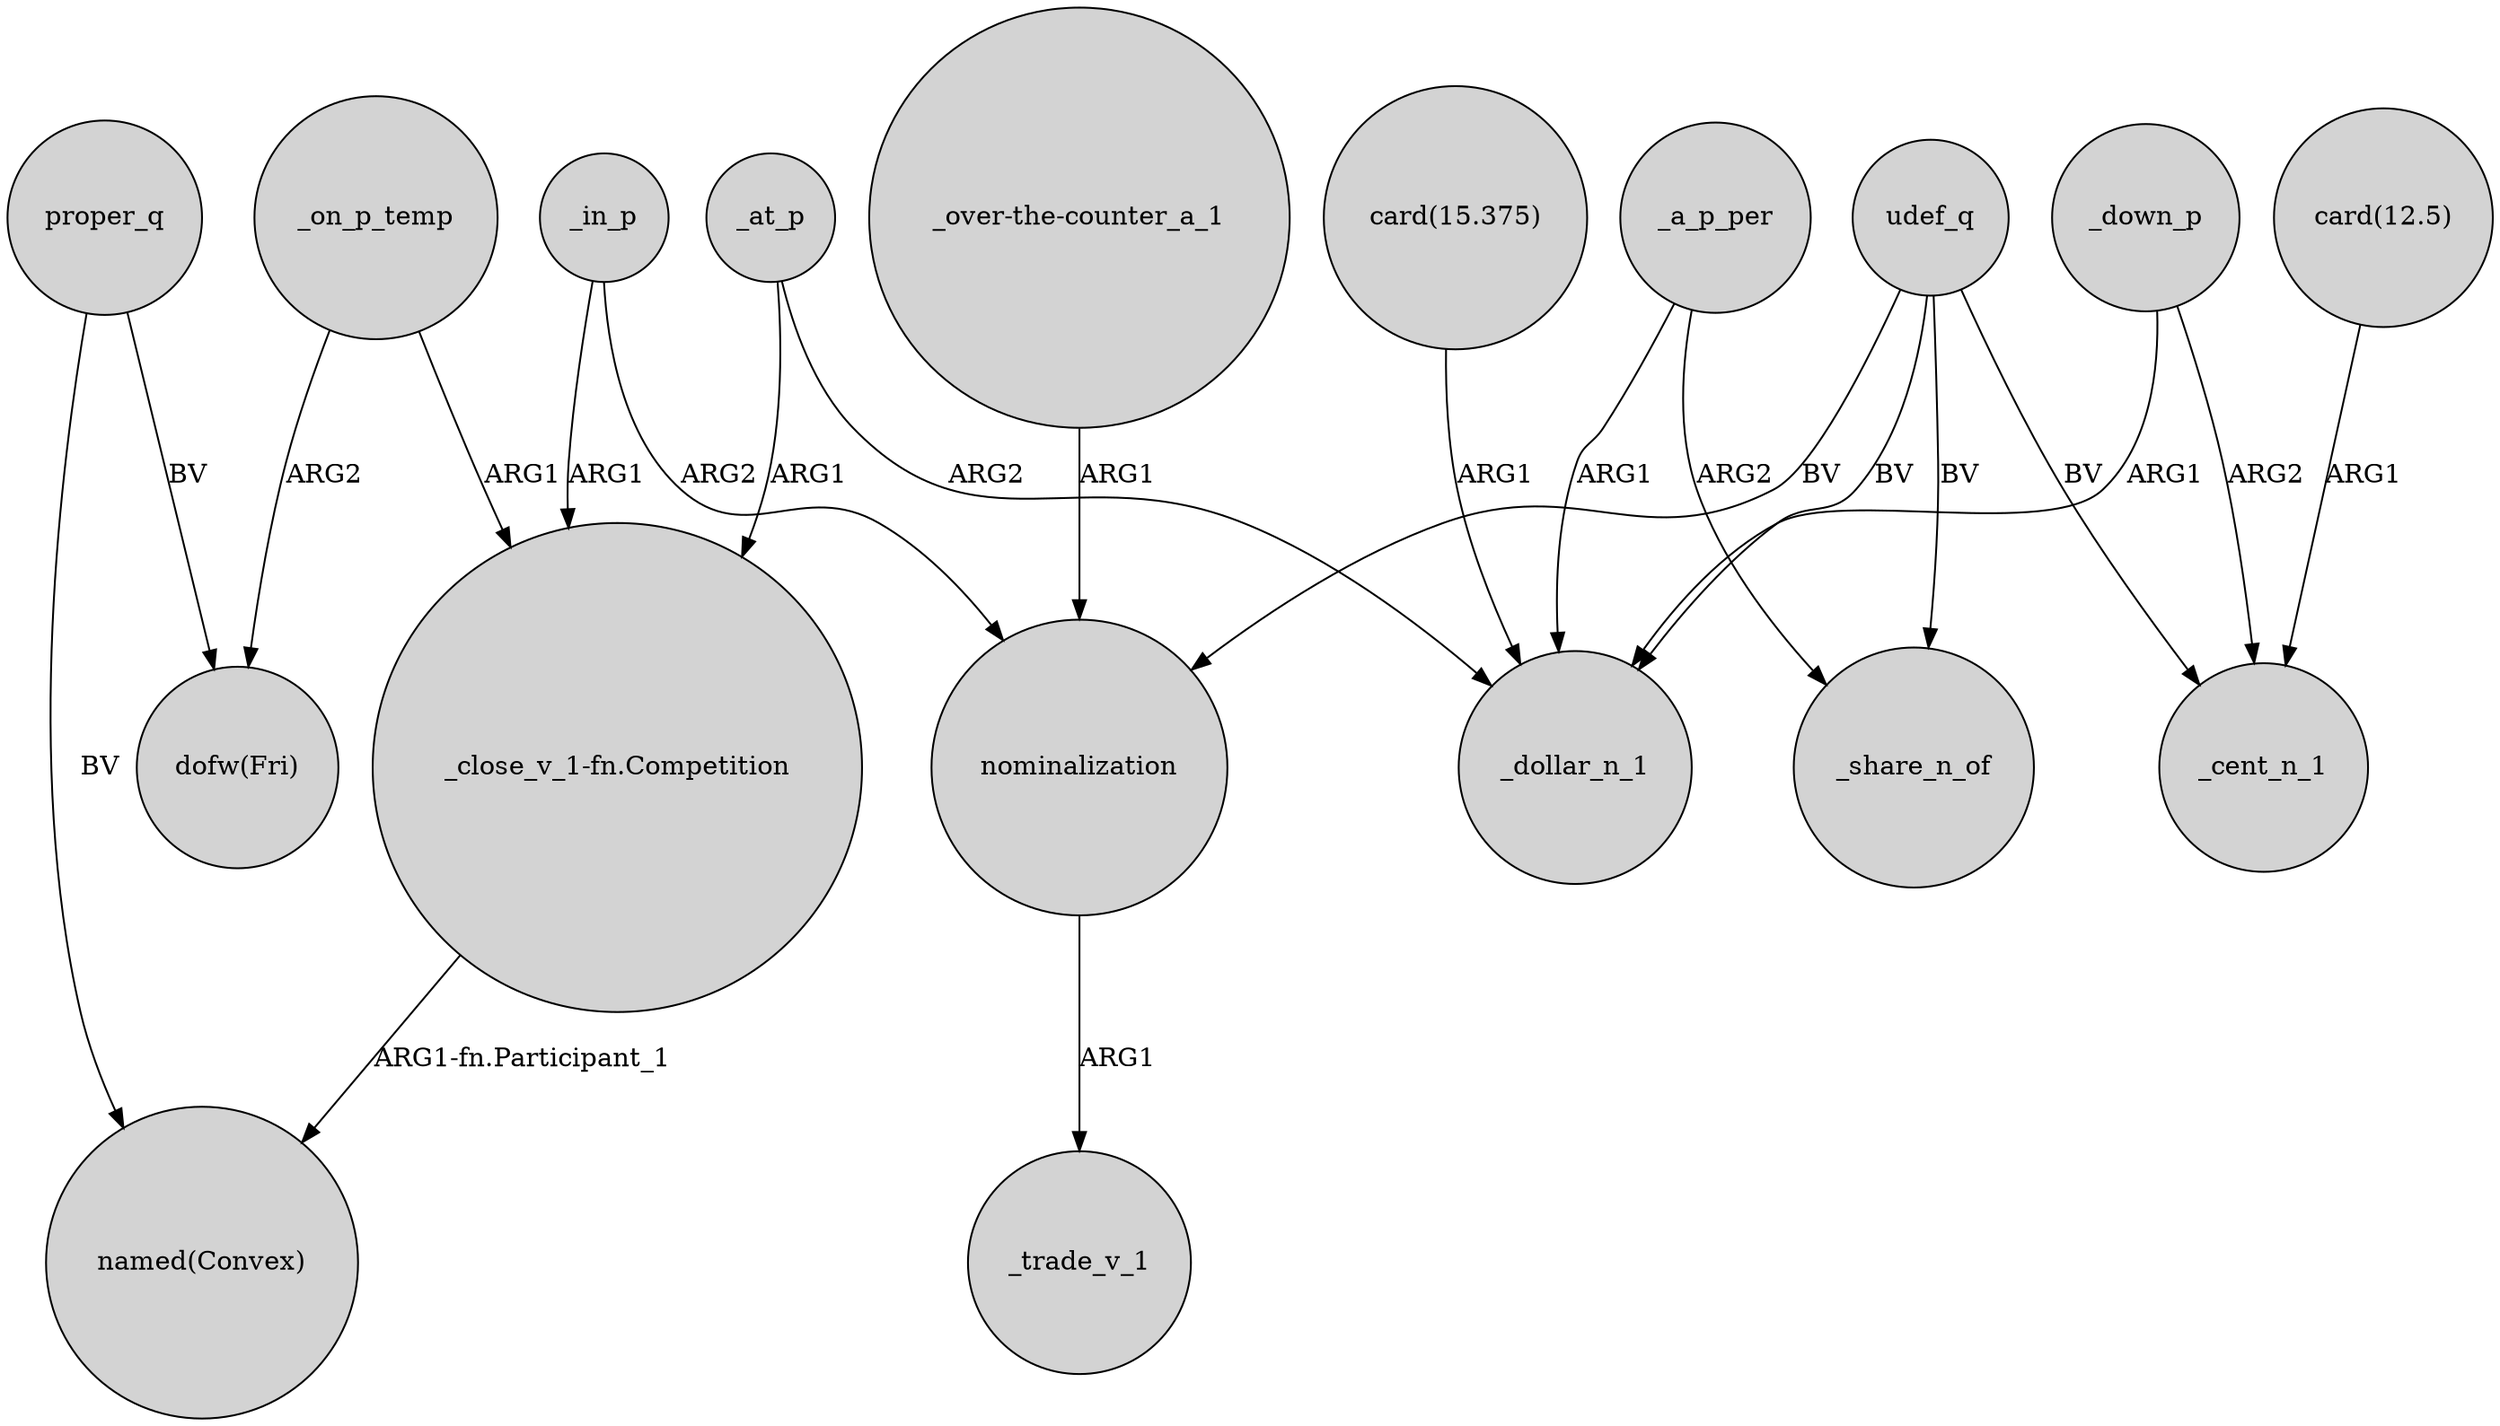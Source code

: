 digraph {
	node [shape=circle style=filled]
	proper_q -> "dofw(Fri)" [label=BV]
	_at_p -> "_close_v_1-fn.Competition" [label=ARG1]
	"_over-the-counter_a_1" -> nominalization [label=ARG1]
	"card(15.375)" -> _dollar_n_1 [label=ARG1]
	_down_p -> _cent_n_1 [label=ARG2]
	udef_q -> nominalization [label=BV]
	proper_q -> "named(Convex)" [label=BV]
	udef_q -> _cent_n_1 [label=BV]
	"card(12.5)" -> _cent_n_1 [label=ARG1]
	_at_p -> _dollar_n_1 [label=ARG2]
	_on_p_temp -> "_close_v_1-fn.Competition" [label=ARG1]
	_a_p_per -> _share_n_of [label=ARG2]
	_on_p_temp -> "dofw(Fri)" [label=ARG2]
	udef_q -> _share_n_of [label=BV]
	udef_q -> _dollar_n_1 [label=BV]
	_a_p_per -> _dollar_n_1 [label=ARG1]
	"_close_v_1-fn.Competition" -> "named(Convex)" [label="ARG1-fn.Participant_1"]
	_down_p -> _dollar_n_1 [label=ARG1]
	_in_p -> nominalization [label=ARG2]
	_in_p -> "_close_v_1-fn.Competition" [label=ARG1]
	nominalization -> _trade_v_1 [label=ARG1]
}

